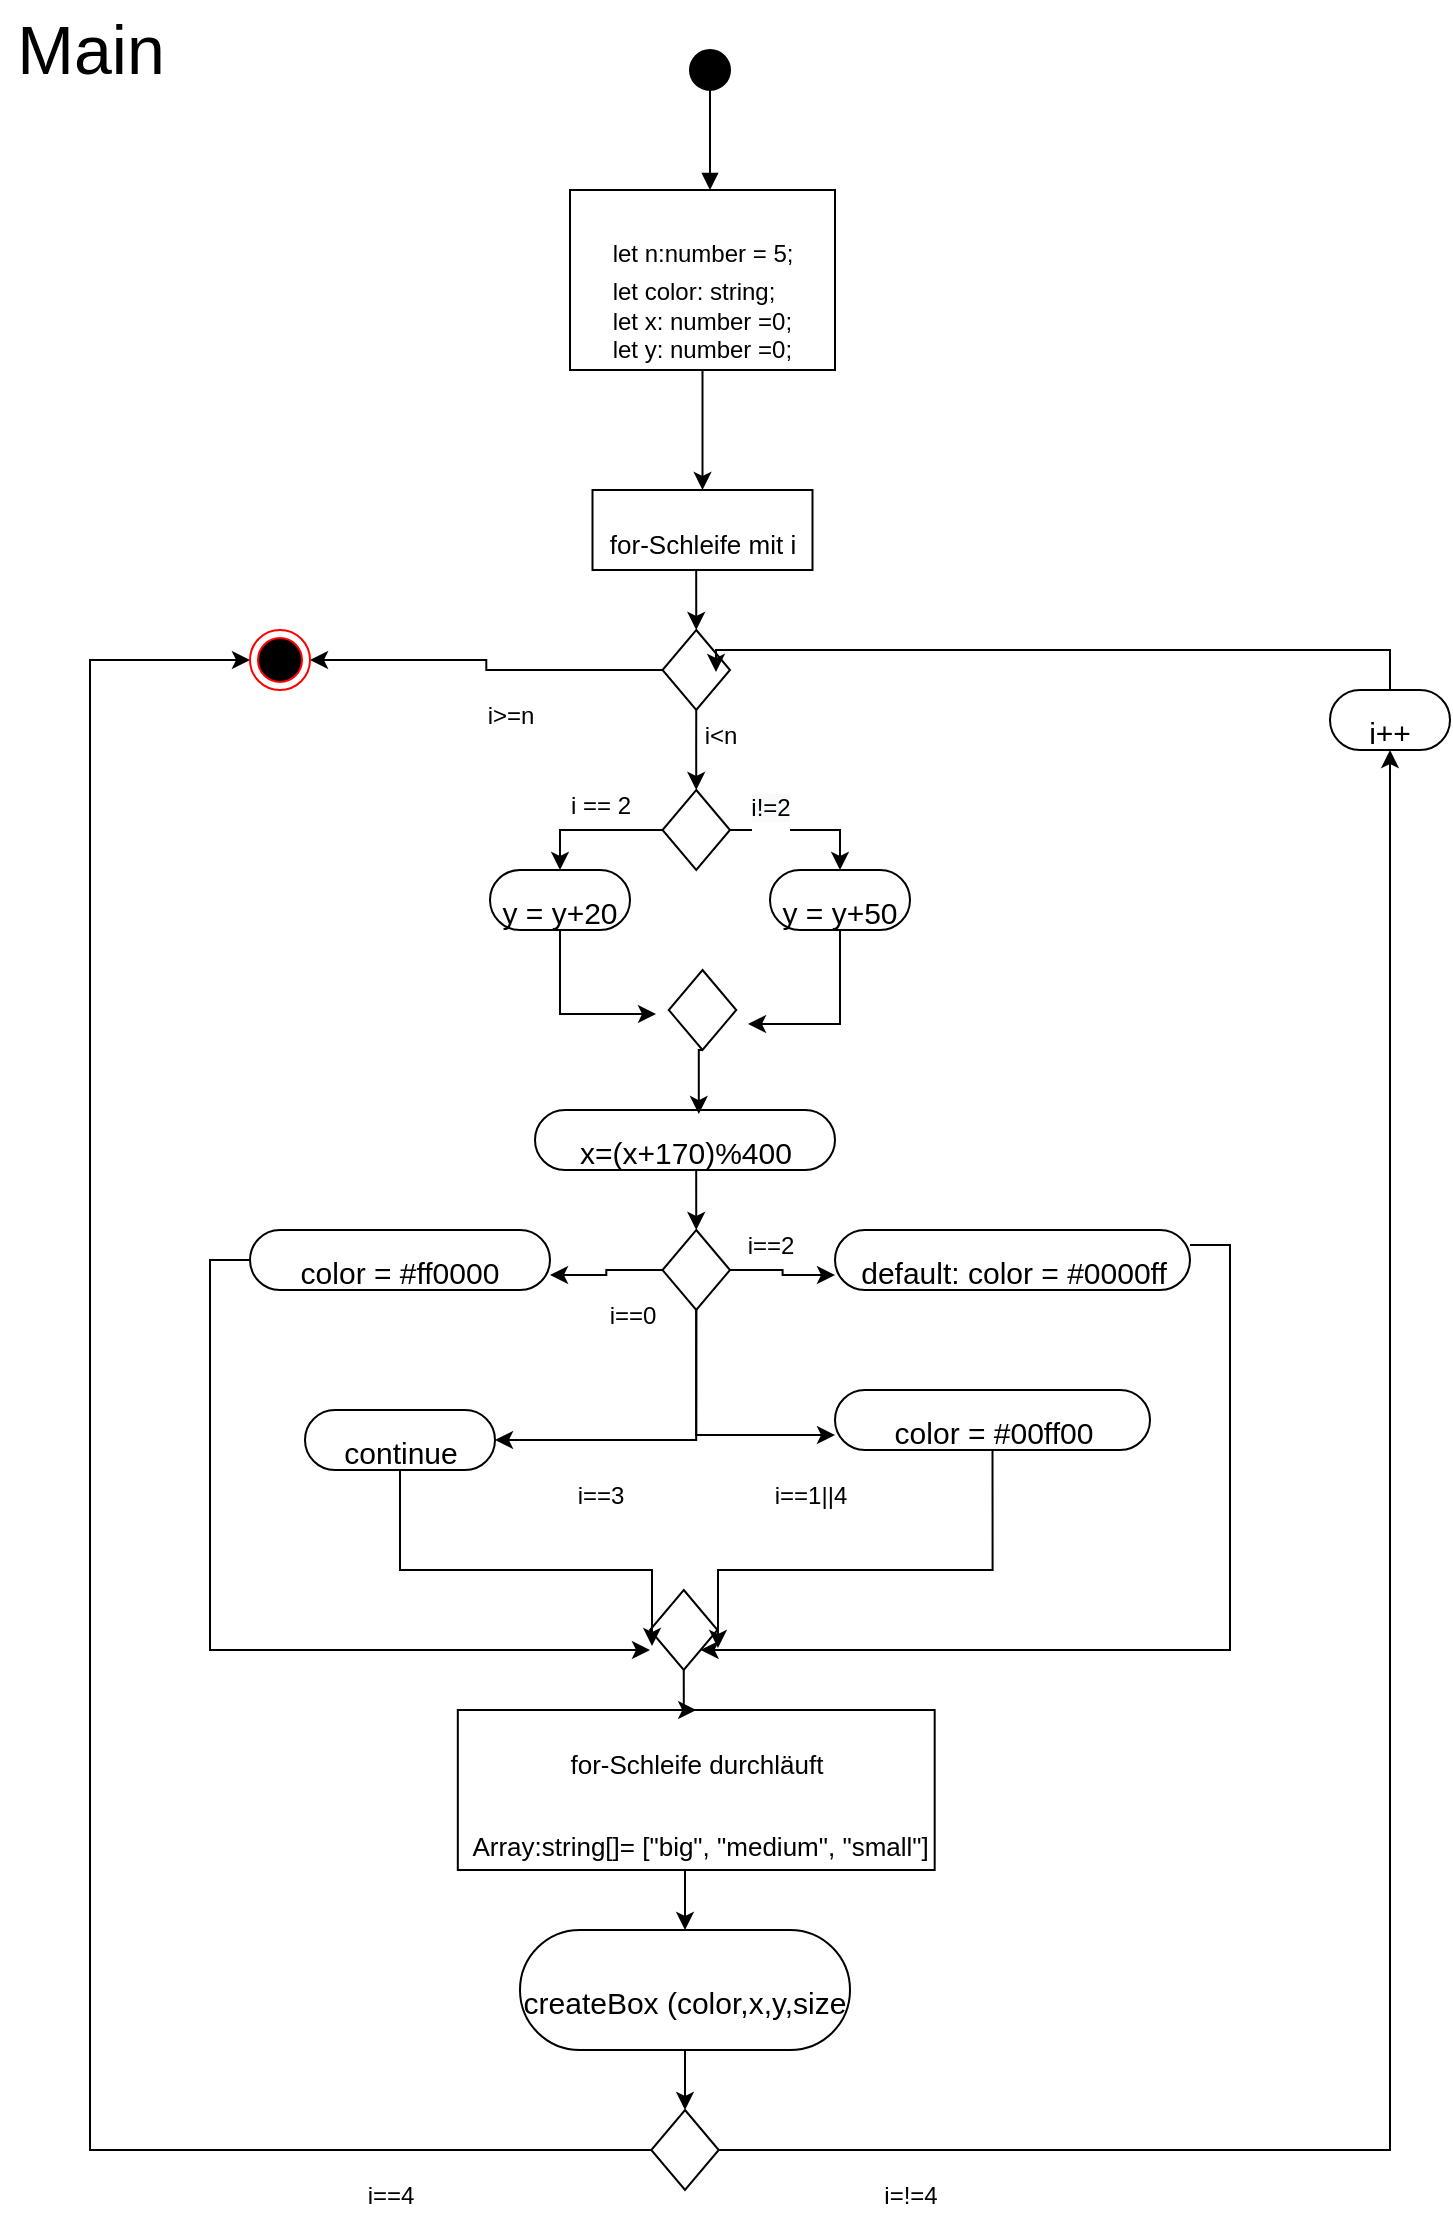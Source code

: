 <mxfile version="14.5.1" type="device"><diagram id="TE1itLBtHjZjHtEKhzVS" name="Seite-1"><mxGraphModel dx="1422" dy="862" grid="1" gridSize="10" guides="1" tooltips="1" connect="1" arrows="1" fold="1" page="1" pageScale="1" pageWidth="827" pageHeight="1169" math="0" shadow="0"><root><mxCell id="0"/><mxCell id="1" parent="0"/><mxCell id="AjIqc01VSwfC8DRHuzbq-1" value="" style="ellipse;whiteSpace=wrap;html=1;aspect=fixed;fillColor=#000000;" vertex="1" parent="1"><mxGeometry x="360" y="50" width="20" height="20" as="geometry"/></mxCell><mxCell id="AjIqc01VSwfC8DRHuzbq-2" value="Main" style="text;html=1;align=center;verticalAlign=middle;resizable=0;points=[];autosize=1;fontSize=34;" vertex="1" parent="1"><mxGeometry x="15" y="25" width="90" height="50" as="geometry"/></mxCell><mxCell id="AjIqc01VSwfC8DRHuzbq-5" value="" style="html=1;verticalAlign=bottom;endArrow=block;fontSize=34;exitX=0.5;exitY=1;exitDx=0;exitDy=0;" edge="1" parent="1" source="AjIqc01VSwfC8DRHuzbq-1"><mxGeometry width="80" relative="1" as="geometry"><mxPoint x="540" y="240" as="sourcePoint"/><mxPoint x="370" y="120" as="targetPoint"/></mxGeometry></mxCell><mxCell id="AjIqc01VSwfC8DRHuzbq-9" style="edgeStyle=orthogonalEdgeStyle;rounded=0;orthogonalLoop=1;jettySize=auto;html=1;entryX=0.5;entryY=0;entryDx=0;entryDy=0;fontSize=34;" edge="1" parent="1" source="AjIqc01VSwfC8DRHuzbq-7" target="AjIqc01VSwfC8DRHuzbq-8"><mxGeometry relative="1" as="geometry"/></mxCell><mxCell id="AjIqc01VSwfC8DRHuzbq-7" value="&lt;div style=&quot;text-align: justify&quot;&gt;&lt;span style=&quot;font-size: 12px&quot;&gt;let n:number = 5;&lt;/span&gt;&lt;/div&gt;&lt;font&gt;&lt;div style=&quot;font-size: 12px ; text-align: justify&quot;&gt;&lt;span&gt;let color: string;&lt;/span&gt;&lt;/div&gt;&lt;div style=&quot;font-size: 12px ; text-align: justify&quot;&gt;&lt;span&gt;let x: number =0;&lt;/span&gt;&lt;/div&gt;&lt;div style=&quot;font-size: 12px ; text-align: justify&quot;&gt;let y: number =0;&lt;/div&gt;&lt;/font&gt;" style="html=1;fontSize=34;fillColor=none;" vertex="1" parent="1"><mxGeometry x="300" y="120" width="132.5" height="90" as="geometry"/></mxCell><mxCell id="AjIqc01VSwfC8DRHuzbq-11" style="edgeStyle=orthogonalEdgeStyle;rounded=0;orthogonalLoop=1;jettySize=auto;html=1;exitX=0.5;exitY=1;exitDx=0;exitDy=0;entryX=0.5;entryY=0;entryDx=0;entryDy=0;fontSize=34;" edge="1" parent="1" source="AjIqc01VSwfC8DRHuzbq-8" target="AjIqc01VSwfC8DRHuzbq-10"><mxGeometry relative="1" as="geometry"/></mxCell><mxCell id="AjIqc01VSwfC8DRHuzbq-8" value="&lt;font style=&quot;font-size: 13px&quot;&gt;for-Schleife mit i&lt;/font&gt;" style="html=1;fillColor=none;fontSize=34;" vertex="1" parent="1"><mxGeometry x="311.25" y="270" width="110" height="40" as="geometry"/></mxCell><mxCell id="AjIqc01VSwfC8DRHuzbq-13" style="edgeStyle=orthogonalEdgeStyle;rounded=0;orthogonalLoop=1;jettySize=auto;html=1;exitX=0.5;exitY=1;exitDx=0;exitDy=0;entryX=0.5;entryY=0;entryDx=0;entryDy=0;fontSize=34;" edge="1" parent="1" source="AjIqc01VSwfC8DRHuzbq-10" target="AjIqc01VSwfC8DRHuzbq-12"><mxGeometry relative="1" as="geometry"><Array as="points"><mxPoint x="363" y="400"/><mxPoint x="363" y="400"/></Array></mxGeometry></mxCell><mxCell id="AjIqc01VSwfC8DRHuzbq-64" style="edgeStyle=orthogonalEdgeStyle;rounded=0;orthogonalLoop=1;jettySize=auto;html=1;exitX=0;exitY=0.5;exitDx=0;exitDy=0;entryX=1;entryY=0.5;entryDx=0;entryDy=0;fontSize=34;" edge="1" parent="1" source="AjIqc01VSwfC8DRHuzbq-10" target="AjIqc01VSwfC8DRHuzbq-60"><mxGeometry relative="1" as="geometry"/></mxCell><mxCell id="AjIqc01VSwfC8DRHuzbq-10" value="" style="rhombus;whiteSpace=wrap;html=1;fillColor=none;fontSize=34;" vertex="1" parent="1"><mxGeometry x="346.25" y="340" width="33.75" height="40" as="geometry"/></mxCell><mxCell id="AjIqc01VSwfC8DRHuzbq-16" value="&lt;br&gt;&lt;br&gt;&lt;span style=&quot;color: rgb(0 , 0 , 0) ; font-family: &amp;#34;helvetica&amp;#34; ; font-size: 12px ; font-style: normal ; font-weight: 400 ; letter-spacing: normal ; text-align: center ; text-indent: 0px ; text-transform: none ; word-spacing: 0px ; background-color: rgb(248 , 249 , 250) ; display: inline ; float: none&quot;&gt;i!=2&lt;/span&gt;&lt;br&gt;" style="edgeStyle=orthogonalEdgeStyle;rounded=0;orthogonalLoop=1;jettySize=auto;html=1;exitX=1;exitY=0.5;exitDx=0;exitDy=0;entryX=0.5;entryY=0;entryDx=0;entryDy=0;fontSize=34;" edge="1" parent="1" source="AjIqc01VSwfC8DRHuzbq-12" target="AjIqc01VSwfC8DRHuzbq-15"><mxGeometry x="-0.467" y="60" relative="1" as="geometry"><mxPoint as="offset"/></mxGeometry></mxCell><mxCell id="AjIqc01VSwfC8DRHuzbq-18" style="edgeStyle=orthogonalEdgeStyle;rounded=0;orthogonalLoop=1;jettySize=auto;html=1;exitX=0;exitY=0.5;exitDx=0;exitDy=0;entryX=0.5;entryY=0;entryDx=0;entryDy=0;fontSize=34;" edge="1" parent="1" source="AjIqc01VSwfC8DRHuzbq-12" target="AjIqc01VSwfC8DRHuzbq-17"><mxGeometry relative="1" as="geometry"/></mxCell><mxCell id="AjIqc01VSwfC8DRHuzbq-12" value="" style="rhombus;whiteSpace=wrap;html=1;fillColor=none;fontSize=34;" vertex="1" parent="1"><mxGeometry x="346.25" y="420" width="33.75" height="40" as="geometry"/></mxCell><mxCell id="AjIqc01VSwfC8DRHuzbq-14" value="&lt;font style=&quot;font-size: 12px&quot;&gt;i&amp;lt;n&lt;/font&gt;" style="text;html=1;align=center;verticalAlign=middle;resizable=0;points=[];autosize=1;fontSize=34;" vertex="1" parent="1"><mxGeometry x="360" y="360" width="30" height="50" as="geometry"/></mxCell><mxCell id="AjIqc01VSwfC8DRHuzbq-21" style="edgeStyle=orthogonalEdgeStyle;rounded=0;orthogonalLoop=1;jettySize=auto;html=1;exitX=0.5;exitY=1;exitDx=0;exitDy=0;entryX=1.174;entryY=0.675;entryDx=0;entryDy=0;entryPerimeter=0;fontSize=34;" edge="1" parent="1" source="AjIqc01VSwfC8DRHuzbq-15" target="AjIqc01VSwfC8DRHuzbq-20"><mxGeometry relative="1" as="geometry"><Array as="points"><mxPoint x="435" y="537"/></Array></mxGeometry></mxCell><mxCell id="AjIqc01VSwfC8DRHuzbq-15" value="&lt;font style=&quot;font-size: 15px&quot;&gt;y = y+50&lt;/font&gt;" style="rounded=1;whiteSpace=wrap;html=1;fillColor=none;fontSize=34;arcSize=50;" vertex="1" parent="1"><mxGeometry x="400" y="460" width="70" height="30" as="geometry"/></mxCell><mxCell id="AjIqc01VSwfC8DRHuzbq-23" style="edgeStyle=orthogonalEdgeStyle;rounded=0;orthogonalLoop=1;jettySize=auto;html=1;exitX=0.5;exitY=1;exitDx=0;exitDy=0;entryX=-0.189;entryY=0.55;entryDx=0;entryDy=0;entryPerimeter=0;fontSize=34;" edge="1" parent="1" source="AjIqc01VSwfC8DRHuzbq-17" target="AjIqc01VSwfC8DRHuzbq-20"><mxGeometry relative="1" as="geometry"><Array as="points"><mxPoint x="295" y="532"/></Array></mxGeometry></mxCell><mxCell id="AjIqc01VSwfC8DRHuzbq-17" value="&lt;font style=&quot;font-size: 15px&quot;&gt;y = y+20&lt;/font&gt;" style="rounded=1;whiteSpace=wrap;html=1;fillColor=none;fontSize=34;arcSize=50;" vertex="1" parent="1"><mxGeometry x="260" y="460" width="70" height="30" as="geometry"/></mxCell><mxCell id="AjIqc01VSwfC8DRHuzbq-19" value="&lt;font style=&quot;font-size: 12px&quot;&gt;i == 2&lt;/font&gt;" style="text;html=1;align=center;verticalAlign=middle;resizable=0;points=[];autosize=1;fontSize=34;" vertex="1" parent="1"><mxGeometry x="290" y="395" width="50" height="50" as="geometry"/></mxCell><mxCell id="AjIqc01VSwfC8DRHuzbq-25" style="edgeStyle=orthogonalEdgeStyle;rounded=0;orthogonalLoop=1;jettySize=auto;html=1;exitX=0.5;exitY=1;exitDx=0;exitDy=0;entryX=0.546;entryY=0.067;entryDx=0;entryDy=0;entryPerimeter=0;fontSize=34;" edge="1" parent="1" source="AjIqc01VSwfC8DRHuzbq-20" target="AjIqc01VSwfC8DRHuzbq-24"><mxGeometry relative="1" as="geometry"/></mxCell><mxCell id="AjIqc01VSwfC8DRHuzbq-20" value="" style="rhombus;whiteSpace=wrap;html=1;fillColor=none;fontSize=34;" vertex="1" parent="1"><mxGeometry x="349.38" y="510" width="33.75" height="40" as="geometry"/></mxCell><mxCell id="AjIqc01VSwfC8DRHuzbq-27" style="edgeStyle=orthogonalEdgeStyle;rounded=0;orthogonalLoop=1;jettySize=auto;html=1;exitX=0.5;exitY=1;exitDx=0;exitDy=0;entryX=0.5;entryY=0;entryDx=0;entryDy=0;fontSize=34;" edge="1" parent="1" source="AjIqc01VSwfC8DRHuzbq-24" target="AjIqc01VSwfC8DRHuzbq-26"><mxGeometry relative="1" as="geometry"/></mxCell><mxCell id="AjIqc01VSwfC8DRHuzbq-24" value="&lt;span style=&quot;font-size: 15px&quot;&gt;x=(x+170)%400&lt;/span&gt;" style="rounded=1;whiteSpace=wrap;html=1;fillColor=none;fontSize=34;arcSize=50;" vertex="1" parent="1"><mxGeometry x="282.5" y="580" width="150" height="30" as="geometry"/></mxCell><mxCell id="AjIqc01VSwfC8DRHuzbq-31" style="edgeStyle=orthogonalEdgeStyle;rounded=0;orthogonalLoop=1;jettySize=auto;html=1;exitX=0;exitY=0.5;exitDx=0;exitDy=0;entryX=1;entryY=0.75;entryDx=0;entryDy=0;fontSize=34;" edge="1" parent="1" source="AjIqc01VSwfC8DRHuzbq-26" target="AjIqc01VSwfC8DRHuzbq-29"><mxGeometry relative="1" as="geometry"/></mxCell><mxCell id="AjIqc01VSwfC8DRHuzbq-32" style="edgeStyle=orthogonalEdgeStyle;rounded=0;orthogonalLoop=1;jettySize=auto;html=1;exitX=1;exitY=0.5;exitDx=0;exitDy=0;entryX=0;entryY=0.75;entryDx=0;entryDy=0;fontSize=34;" edge="1" parent="1" source="AjIqc01VSwfC8DRHuzbq-26" target="AjIqc01VSwfC8DRHuzbq-28"><mxGeometry relative="1" as="geometry"/></mxCell><mxCell id="AjIqc01VSwfC8DRHuzbq-40" style="edgeStyle=orthogonalEdgeStyle;rounded=0;orthogonalLoop=1;jettySize=auto;html=1;exitX=0.5;exitY=1;exitDx=0;exitDy=0;entryX=1;entryY=0.5;entryDx=0;entryDy=0;fontSize=34;" edge="1" parent="1" source="AjIqc01VSwfC8DRHuzbq-26" target="AjIqc01VSwfC8DRHuzbq-39"><mxGeometry relative="1" as="geometry"/></mxCell><mxCell id="AjIqc01VSwfC8DRHuzbq-41" style="edgeStyle=orthogonalEdgeStyle;rounded=0;orthogonalLoop=1;jettySize=auto;html=1;exitX=0.5;exitY=1;exitDx=0;exitDy=0;entryX=0;entryY=0.75;entryDx=0;entryDy=0;fontSize=34;" edge="1" parent="1" source="AjIqc01VSwfC8DRHuzbq-26" target="AjIqc01VSwfC8DRHuzbq-38"><mxGeometry relative="1" as="geometry"/></mxCell><mxCell id="AjIqc01VSwfC8DRHuzbq-26" value="" style="rhombus;whiteSpace=wrap;html=1;fillColor=none;fontSize=34;" vertex="1" parent="1"><mxGeometry x="346.25" y="640" width="33.75" height="40" as="geometry"/></mxCell><mxCell id="AjIqc01VSwfC8DRHuzbq-48" style="edgeStyle=orthogonalEdgeStyle;rounded=0;orthogonalLoop=1;jettySize=auto;html=1;exitX=1;exitY=0.25;exitDx=0;exitDy=0;entryX=1;entryY=1;entryDx=0;entryDy=0;fontSize=34;" edge="1" parent="1" source="AjIqc01VSwfC8DRHuzbq-28" target="AjIqc01VSwfC8DRHuzbq-45"><mxGeometry relative="1" as="geometry"><Array as="points"><mxPoint x="630" y="648"/><mxPoint x="630" y="850"/></Array></mxGeometry></mxCell><mxCell id="AjIqc01VSwfC8DRHuzbq-28" value="&lt;span style=&quot;font-size: 15px&quot;&gt;default: color = #0000ff&lt;/span&gt;" style="rounded=1;whiteSpace=wrap;html=1;fillColor=none;fontSize=34;arcSize=50;" vertex="1" parent="1"><mxGeometry x="432.5" y="640" width="177.5" height="30" as="geometry"/></mxCell><mxCell id="AjIqc01VSwfC8DRHuzbq-49" style="edgeStyle=orthogonalEdgeStyle;rounded=0;orthogonalLoop=1;jettySize=auto;html=1;exitX=0;exitY=0.5;exitDx=0;exitDy=0;entryX=0;entryY=0.75;entryDx=0;entryDy=0;entryPerimeter=0;fontSize=34;" edge="1" parent="1" source="AjIqc01VSwfC8DRHuzbq-29" target="AjIqc01VSwfC8DRHuzbq-45"><mxGeometry relative="1" as="geometry"/></mxCell><mxCell id="AjIqc01VSwfC8DRHuzbq-29" value="&lt;span style=&quot;font-size: 15px&quot;&gt;color = #ff0000&lt;/span&gt;" style="rounded=1;whiteSpace=wrap;html=1;fillColor=none;fontSize=34;arcSize=50;" vertex="1" parent="1"><mxGeometry x="140" y="640" width="150" height="30" as="geometry"/></mxCell><mxCell id="AjIqc01VSwfC8DRHuzbq-33" value="&lt;font style=&quot;font-size: 12px&quot;&gt;i==2&lt;/font&gt;" style="text;html=1;align=center;verticalAlign=middle;resizable=0;points=[];autosize=1;fontSize=34;" vertex="1" parent="1"><mxGeometry x="380" y="615" width="40" height="50" as="geometry"/></mxCell><mxCell id="AjIqc01VSwfC8DRHuzbq-34" value="&lt;font style=&quot;font-size: 12px&quot;&gt;i==0&lt;/font&gt;" style="text;html=1;align=center;verticalAlign=middle;resizable=0;points=[];autosize=1;fontSize=34;" vertex="1" parent="1"><mxGeometry x="311.25" y="650" width="40" height="50" as="geometry"/></mxCell><mxCell id="AjIqc01VSwfC8DRHuzbq-46" style="edgeStyle=orthogonalEdgeStyle;rounded=0;orthogonalLoop=1;jettySize=auto;html=1;exitX=0.5;exitY=1;exitDx=0;exitDy=0;entryX=1.007;entryY=0.725;entryDx=0;entryDy=0;entryPerimeter=0;fontSize=34;" edge="1" parent="1" source="AjIqc01VSwfC8DRHuzbq-38" target="AjIqc01VSwfC8DRHuzbq-45"><mxGeometry relative="1" as="geometry"><Array as="points"><mxPoint x="511" y="810"/><mxPoint x="374" y="810"/></Array></mxGeometry></mxCell><mxCell id="AjIqc01VSwfC8DRHuzbq-38" value="&lt;span style=&quot;font-size: 15px&quot;&gt;color = #00ff00&lt;/span&gt;" style="rounded=1;whiteSpace=wrap;html=1;fillColor=none;fontSize=34;arcSize=50;" vertex="1" parent="1"><mxGeometry x="432.5" y="720" width="157.5" height="30" as="geometry"/></mxCell><mxCell id="AjIqc01VSwfC8DRHuzbq-47" style="edgeStyle=orthogonalEdgeStyle;rounded=0;orthogonalLoop=1;jettySize=auto;html=1;exitX=0.5;exitY=1;exitDx=0;exitDy=0;entryX=0.03;entryY=0.7;entryDx=0;entryDy=0;entryPerimeter=0;fontSize=34;" edge="1" parent="1" source="AjIqc01VSwfC8DRHuzbq-39" target="AjIqc01VSwfC8DRHuzbq-45"><mxGeometry relative="1" as="geometry"><Array as="points"><mxPoint x="215" y="810"/><mxPoint x="341" y="810"/></Array></mxGeometry></mxCell><mxCell id="AjIqc01VSwfC8DRHuzbq-39" value="&lt;span style=&quot;font-size: 15px&quot;&gt;continue&lt;/span&gt;" style="rounded=1;whiteSpace=wrap;html=1;fillColor=none;fontSize=34;arcSize=50;" vertex="1" parent="1"><mxGeometry x="167.5" y="730" width="95" height="30" as="geometry"/></mxCell><mxCell id="AjIqc01VSwfC8DRHuzbq-42" value="&lt;font style=&quot;font-size: 12px&quot;&gt;i==3&lt;/font&gt;" style="text;html=1;align=center;verticalAlign=middle;resizable=0;points=[];autosize=1;fontSize=34;" vertex="1" parent="1"><mxGeometry x="295" y="740" width="40" height="50" as="geometry"/></mxCell><mxCell id="AjIqc01VSwfC8DRHuzbq-43" value="&lt;font style=&quot;font-size: 12px&quot;&gt;i==1||4&lt;/font&gt;" style="text;html=1;align=center;verticalAlign=middle;resizable=0;points=[];autosize=1;fontSize=34;" vertex="1" parent="1"><mxGeometry x="395" y="740" width="50" height="50" as="geometry"/></mxCell><mxCell id="AjIqc01VSwfC8DRHuzbq-51" style="edgeStyle=orthogonalEdgeStyle;rounded=0;orthogonalLoop=1;jettySize=auto;html=1;exitX=0.5;exitY=1;exitDx=0;exitDy=0;fontSize=34;" edge="1" parent="1" source="AjIqc01VSwfC8DRHuzbq-45" target="AjIqc01VSwfC8DRHuzbq-50"><mxGeometry relative="1" as="geometry"/></mxCell><mxCell id="AjIqc01VSwfC8DRHuzbq-45" value="" style="rhombus;whiteSpace=wrap;html=1;fillColor=none;fontSize=34;" vertex="1" parent="1"><mxGeometry x="340" y="820" width="33.75" height="40" as="geometry"/></mxCell><mxCell id="AjIqc01VSwfC8DRHuzbq-53" style="edgeStyle=orthogonalEdgeStyle;rounded=0;orthogonalLoop=1;jettySize=auto;html=1;exitX=0.5;exitY=1;exitDx=0;exitDy=0;entryX=0.5;entryY=0;entryDx=0;entryDy=0;fontSize=34;" edge="1" parent="1" source="AjIqc01VSwfC8DRHuzbq-50" target="AjIqc01VSwfC8DRHuzbq-52"><mxGeometry relative="1" as="geometry"/></mxCell><mxCell id="AjIqc01VSwfC8DRHuzbq-50" value="&lt;font style=&quot;font-size: 13px&quot;&gt;for-Schleife durchläuft&lt;br&gt;&amp;nbsp;Array:string[]= [&quot;big&quot;, &quot;medium&quot;, &quot;small&quot;]&lt;/font&gt;" style="html=1;fillColor=none;fontSize=34;align=center;" vertex="1" parent="1"><mxGeometry x="243.91" y="880" width="238.43" height="80" as="geometry"/></mxCell><mxCell id="AjIqc01VSwfC8DRHuzbq-55" style="edgeStyle=orthogonalEdgeStyle;rounded=0;orthogonalLoop=1;jettySize=auto;html=1;exitX=0.5;exitY=1;exitDx=0;exitDy=0;entryX=0.5;entryY=0;entryDx=0;entryDy=0;fontSize=34;" edge="1" parent="1" source="AjIqc01VSwfC8DRHuzbq-52" target="AjIqc01VSwfC8DRHuzbq-54"><mxGeometry relative="1" as="geometry"/></mxCell><mxCell id="AjIqc01VSwfC8DRHuzbq-52" value="&lt;span style=&quot;font-size: 15px&quot;&gt;createBox (color,x,y,size&lt;/span&gt;" style="rounded=1;whiteSpace=wrap;html=1;fillColor=none;fontSize=34;arcSize=50;" vertex="1" parent="1"><mxGeometry x="275" y="990" width="165" height="60" as="geometry"/></mxCell><mxCell id="AjIqc01VSwfC8DRHuzbq-63" style="edgeStyle=orthogonalEdgeStyle;rounded=0;orthogonalLoop=1;jettySize=auto;html=1;exitX=0;exitY=0.5;exitDx=0;exitDy=0;entryX=0;entryY=0.5;entryDx=0;entryDy=0;fontSize=34;" edge="1" parent="1" source="AjIqc01VSwfC8DRHuzbq-54" target="AjIqc01VSwfC8DRHuzbq-60"><mxGeometry relative="1" as="geometry"><Array as="points"><mxPoint x="60" y="1100"/><mxPoint x="60" y="355"/></Array></mxGeometry></mxCell><mxCell id="AjIqc01VSwfC8DRHuzbq-54" value="" style="rhombus;whiteSpace=wrap;html=1;fillColor=none;fontSize=34;" vertex="1" parent="1"><mxGeometry x="340.63" y="1080" width="33.75" height="40" as="geometry"/></mxCell><mxCell id="AjIqc01VSwfC8DRHuzbq-59" style="edgeStyle=orthogonalEdgeStyle;rounded=0;orthogonalLoop=1;jettySize=auto;html=1;exitX=0.5;exitY=0;exitDx=0;exitDy=0;entryX=0.433;entryY=0.02;entryDx=0;entryDy=0;entryPerimeter=0;fontSize=34;" edge="1" parent="1" source="AjIqc01VSwfC8DRHuzbq-57" target="AjIqc01VSwfC8DRHuzbq-14"><mxGeometry relative="1" as="geometry"/></mxCell><mxCell id="AjIqc01VSwfC8DRHuzbq-57" value="&lt;span style=&quot;font-size: 15px&quot;&gt;i++&lt;/span&gt;" style="rounded=1;whiteSpace=wrap;html=1;fillColor=none;fontSize=34;arcSize=50;" vertex="1" parent="1"><mxGeometry x="680" y="370" width="60" height="30" as="geometry"/></mxCell><mxCell id="AjIqc01VSwfC8DRHuzbq-58" style="edgeStyle=orthogonalEdgeStyle;rounded=0;orthogonalLoop=1;jettySize=auto;html=1;exitX=1;exitY=0.5;exitDx=0;exitDy=0;fontSize=34;" edge="1" parent="1" source="AjIqc01VSwfC8DRHuzbq-54" target="AjIqc01VSwfC8DRHuzbq-57"><mxGeometry relative="1" as="geometry"><mxPoint x="710" y="170" as="targetPoint"/><mxPoint x="374.38" y="1100" as="sourcePoint"/></mxGeometry></mxCell><mxCell id="AjIqc01VSwfC8DRHuzbq-60" value="" style="ellipse;html=1;shape=endState;fillColor=#000000;strokeColor=#ff0000;fontSize=34;" vertex="1" parent="1"><mxGeometry x="140" y="340" width="30" height="30" as="geometry"/></mxCell><mxCell id="AjIqc01VSwfC8DRHuzbq-61" value="&lt;font style=&quot;font-size: 12px&quot;&gt;i=!=4&lt;/font&gt;" style="text;html=1;align=center;verticalAlign=middle;resizable=0;points=[];autosize=1;fontSize=34;" vertex="1" parent="1"><mxGeometry x="450" y="1090" width="40" height="50" as="geometry"/></mxCell><mxCell id="AjIqc01VSwfC8DRHuzbq-62" value="&lt;font style=&quot;font-size: 12px&quot;&gt;i==4&lt;/font&gt;" style="text;html=1;align=center;verticalAlign=middle;resizable=0;points=[];autosize=1;fontSize=34;" vertex="1" parent="1"><mxGeometry x="190" y="1090" width="40" height="50" as="geometry"/></mxCell><mxCell id="AjIqc01VSwfC8DRHuzbq-65" value="&lt;font style=&quot;font-size: 12px&quot;&gt;i&amp;gt;=n&lt;/font&gt;" style="text;html=1;align=center;verticalAlign=middle;resizable=0;points=[];autosize=1;fontSize=34;" vertex="1" parent="1"><mxGeometry x="250" y="350" width="40" height="50" as="geometry"/></mxCell></root></mxGraphModel></diagram></mxfile>